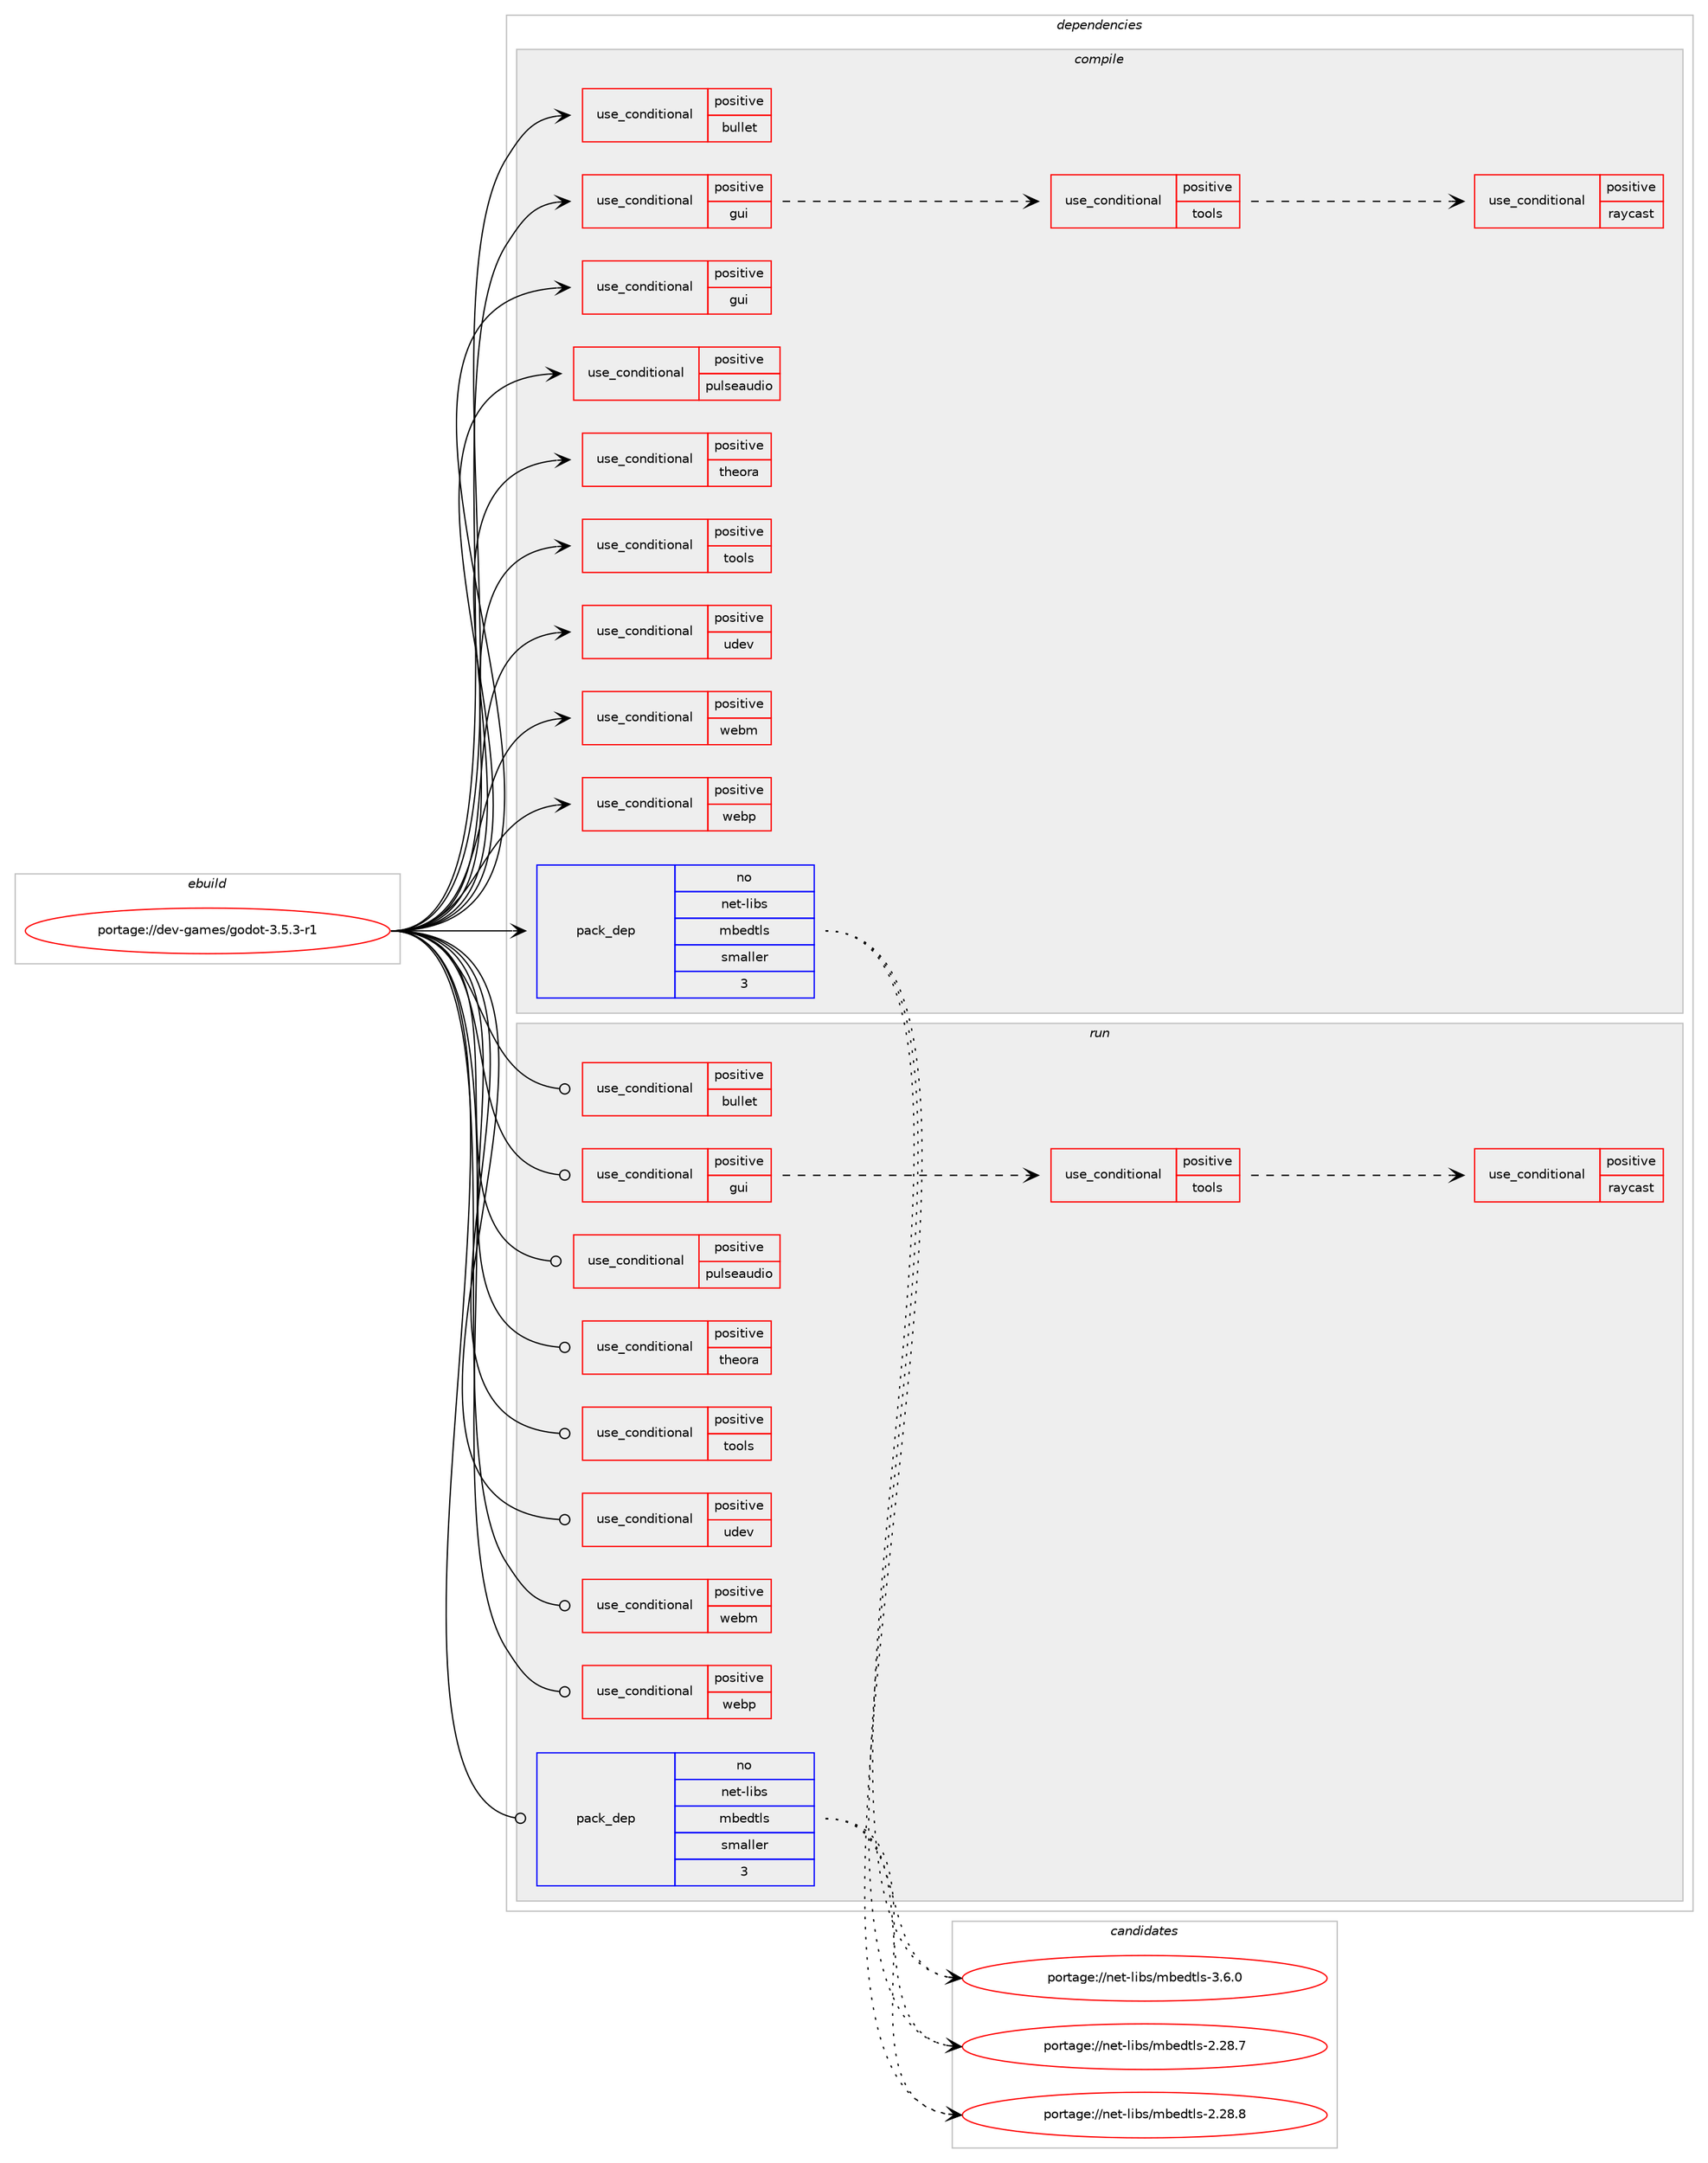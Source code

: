 digraph prolog {

# *************
# Graph options
# *************

newrank=true;
concentrate=true;
compound=true;
graph [rankdir=LR,fontname=Helvetica,fontsize=10,ranksep=1.5];#, ranksep=2.5, nodesep=0.2];
edge  [arrowhead=vee];
node  [fontname=Helvetica,fontsize=10];

# **********
# The ebuild
# **********

subgraph cluster_leftcol {
color=gray;
rank=same;
label=<<i>ebuild</i>>;
id [label="portage://dev-games/godot-3.5.3-r1", color=red, width=4, href="../dev-games/godot-3.5.3-r1.svg"];
}

# ****************
# The dependencies
# ****************

subgraph cluster_midcol {
color=gray;
label=<<i>dependencies</i>>;
subgraph cluster_compile {
fillcolor="#eeeeee";
style=filled;
label=<<i>compile</i>>;
subgraph cond19053 {
dependency33722 [label=<<TABLE BORDER="0" CELLBORDER="1" CELLSPACING="0" CELLPADDING="4"><TR><TD ROWSPAN="3" CELLPADDING="10">use_conditional</TD></TR><TR><TD>positive</TD></TR><TR><TD>bullet</TD></TR></TABLE>>, shape=none, color=red];
# *** BEGIN UNKNOWN DEPENDENCY TYPE (TODO) ***
# dependency33722 -> package_dependency(portage://dev-games/godot-3.5.3-r1,install,no,sci-physics,bullet,none,[,,],any_same_slot,[])
# *** END UNKNOWN DEPENDENCY TYPE (TODO) ***

}
id:e -> dependency33722:w [weight=20,style="solid",arrowhead="vee"];
subgraph cond19054 {
dependency33723 [label=<<TABLE BORDER="0" CELLBORDER="1" CELLSPACING="0" CELLPADDING="4"><TR><TD ROWSPAN="3" CELLPADDING="10">use_conditional</TD></TR><TR><TD>positive</TD></TR><TR><TD>gui</TD></TR></TABLE>>, shape=none, color=red];
# *** BEGIN UNKNOWN DEPENDENCY TYPE (TODO) ***
# dependency33723 -> package_dependency(portage://dev-games/godot-3.5.3-r1,install,no,media-libs,libglvnd,none,[,,],[],[])
# *** END UNKNOWN DEPENDENCY TYPE (TODO) ***

# *** BEGIN UNKNOWN DEPENDENCY TYPE (TODO) ***
# dependency33723 -> package_dependency(portage://dev-games/godot-3.5.3-r1,install,no,x11-libs,libX11,none,[,,],[],[])
# *** END UNKNOWN DEPENDENCY TYPE (TODO) ***

# *** BEGIN UNKNOWN DEPENDENCY TYPE (TODO) ***
# dependency33723 -> package_dependency(portage://dev-games/godot-3.5.3-r1,install,no,x11-libs,libXcursor,none,[,,],[],[])
# *** END UNKNOWN DEPENDENCY TYPE (TODO) ***

# *** BEGIN UNKNOWN DEPENDENCY TYPE (TODO) ***
# dependency33723 -> package_dependency(portage://dev-games/godot-3.5.3-r1,install,no,x11-libs,libXext,none,[,,],[],[])
# *** END UNKNOWN DEPENDENCY TYPE (TODO) ***

# *** BEGIN UNKNOWN DEPENDENCY TYPE (TODO) ***
# dependency33723 -> package_dependency(portage://dev-games/godot-3.5.3-r1,install,no,x11-libs,libXi,none,[,,],[],[])
# *** END UNKNOWN DEPENDENCY TYPE (TODO) ***

# *** BEGIN UNKNOWN DEPENDENCY TYPE (TODO) ***
# dependency33723 -> package_dependency(portage://dev-games/godot-3.5.3-r1,install,no,x11-libs,libXinerama,none,[,,],[],[])
# *** END UNKNOWN DEPENDENCY TYPE (TODO) ***

# *** BEGIN UNKNOWN DEPENDENCY TYPE (TODO) ***
# dependency33723 -> package_dependency(portage://dev-games/godot-3.5.3-r1,install,no,x11-libs,libXrandr,none,[,,],[],[])
# *** END UNKNOWN DEPENDENCY TYPE (TODO) ***

# *** BEGIN UNKNOWN DEPENDENCY TYPE (TODO) ***
# dependency33723 -> package_dependency(portage://dev-games/godot-3.5.3-r1,install,no,x11-libs,libXrender,none,[,,],[],[])
# *** END UNKNOWN DEPENDENCY TYPE (TODO) ***

subgraph cond19055 {
dependency33724 [label=<<TABLE BORDER="0" CELLBORDER="1" CELLSPACING="0" CELLPADDING="4"><TR><TD ROWSPAN="3" CELLPADDING="10">use_conditional</TD></TR><TR><TD>positive</TD></TR><TR><TD>tools</TD></TR></TABLE>>, shape=none, color=red];
subgraph cond19056 {
dependency33725 [label=<<TABLE BORDER="0" CELLBORDER="1" CELLSPACING="0" CELLPADDING="4"><TR><TD ROWSPAN="3" CELLPADDING="10">use_conditional</TD></TR><TR><TD>positive</TD></TR><TR><TD>raycast</TD></TR></TABLE>>, shape=none, color=red];
# *** BEGIN UNKNOWN DEPENDENCY TYPE (TODO) ***
# dependency33725 -> package_dependency(portage://dev-games/godot-3.5.3-r1,install,no,media-libs,embree,none,[,,],[slot(3)],[])
# *** END UNKNOWN DEPENDENCY TYPE (TODO) ***

}
dependency33724:e -> dependency33725:w [weight=20,style="dashed",arrowhead="vee"];
}
dependency33723:e -> dependency33724:w [weight=20,style="dashed",arrowhead="vee"];
}
id:e -> dependency33723:w [weight=20,style="solid",arrowhead="vee"];
subgraph cond19057 {
dependency33726 [label=<<TABLE BORDER="0" CELLBORDER="1" CELLSPACING="0" CELLPADDING="4"><TR><TD ROWSPAN="3" CELLPADDING="10">use_conditional</TD></TR><TR><TD>positive</TD></TR><TR><TD>gui</TD></TR></TABLE>>, shape=none, color=red];
# *** BEGIN UNKNOWN DEPENDENCY TYPE (TODO) ***
# dependency33726 -> package_dependency(portage://dev-games/godot-3.5.3-r1,install,no,x11-base,xorg-proto,none,[,,],[],[])
# *** END UNKNOWN DEPENDENCY TYPE (TODO) ***

}
id:e -> dependency33726:w [weight=20,style="solid",arrowhead="vee"];
subgraph cond19058 {
dependency33727 [label=<<TABLE BORDER="0" CELLBORDER="1" CELLSPACING="0" CELLPADDING="4"><TR><TD ROWSPAN="3" CELLPADDING="10">use_conditional</TD></TR><TR><TD>positive</TD></TR><TR><TD>pulseaudio</TD></TR></TABLE>>, shape=none, color=red];
# *** BEGIN UNKNOWN DEPENDENCY TYPE (TODO) ***
# dependency33727 -> package_dependency(portage://dev-games/godot-3.5.3-r1,install,no,media-libs,libpulse,none,[,,],[],[])
# *** END UNKNOWN DEPENDENCY TYPE (TODO) ***

}
id:e -> dependency33727:w [weight=20,style="solid",arrowhead="vee"];
subgraph cond19059 {
dependency33728 [label=<<TABLE BORDER="0" CELLBORDER="1" CELLSPACING="0" CELLPADDING="4"><TR><TD ROWSPAN="3" CELLPADDING="10">use_conditional</TD></TR><TR><TD>positive</TD></TR><TR><TD>theora</TD></TR></TABLE>>, shape=none, color=red];
# *** BEGIN UNKNOWN DEPENDENCY TYPE (TODO) ***
# dependency33728 -> package_dependency(portage://dev-games/godot-3.5.3-r1,install,no,media-libs,libogg,none,[,,],[],[])
# *** END UNKNOWN DEPENDENCY TYPE (TODO) ***

# *** BEGIN UNKNOWN DEPENDENCY TYPE (TODO) ***
# dependency33728 -> package_dependency(portage://dev-games/godot-3.5.3-r1,install,no,media-libs,libtheora,none,[,,],[],[])
# *** END UNKNOWN DEPENDENCY TYPE (TODO) ***

# *** BEGIN UNKNOWN DEPENDENCY TYPE (TODO) ***
# dependency33728 -> package_dependency(portage://dev-games/godot-3.5.3-r1,install,no,media-libs,libvorbis,none,[,,],[],[])
# *** END UNKNOWN DEPENDENCY TYPE (TODO) ***

}
id:e -> dependency33728:w [weight=20,style="solid",arrowhead="vee"];
subgraph cond19060 {
dependency33729 [label=<<TABLE BORDER="0" CELLBORDER="1" CELLSPACING="0" CELLPADDING="4"><TR><TD ROWSPAN="3" CELLPADDING="10">use_conditional</TD></TR><TR><TD>positive</TD></TR><TR><TD>tools</TD></TR></TABLE>>, shape=none, color=red];
# *** BEGIN UNKNOWN DEPENDENCY TYPE (TODO) ***
# dependency33729 -> package_dependency(portage://dev-games/godot-3.5.3-r1,install,no,app-misc,ca-certificates,none,[,,],[],[])
# *** END UNKNOWN DEPENDENCY TYPE (TODO) ***

}
id:e -> dependency33729:w [weight=20,style="solid",arrowhead="vee"];
subgraph cond19061 {
dependency33730 [label=<<TABLE BORDER="0" CELLBORDER="1" CELLSPACING="0" CELLPADDING="4"><TR><TD ROWSPAN="3" CELLPADDING="10">use_conditional</TD></TR><TR><TD>positive</TD></TR><TR><TD>udev</TD></TR></TABLE>>, shape=none, color=red];
# *** BEGIN UNKNOWN DEPENDENCY TYPE (TODO) ***
# dependency33730 -> package_dependency(portage://dev-games/godot-3.5.3-r1,install,no,virtual,udev,none,[,,],[],[])
# *** END UNKNOWN DEPENDENCY TYPE (TODO) ***

}
id:e -> dependency33730:w [weight=20,style="solid",arrowhead="vee"];
subgraph cond19062 {
dependency33731 [label=<<TABLE BORDER="0" CELLBORDER="1" CELLSPACING="0" CELLPADDING="4"><TR><TD ROWSPAN="3" CELLPADDING="10">use_conditional</TD></TR><TR><TD>positive</TD></TR><TR><TD>webm</TD></TR></TABLE>>, shape=none, color=red];
# *** BEGIN UNKNOWN DEPENDENCY TYPE (TODO) ***
# dependency33731 -> package_dependency(portage://dev-games/godot-3.5.3-r1,install,no,media-libs,libvorbis,none,[,,],[],[])
# *** END UNKNOWN DEPENDENCY TYPE (TODO) ***

# *** BEGIN UNKNOWN DEPENDENCY TYPE (TODO) ***
# dependency33731 -> package_dependency(portage://dev-games/godot-3.5.3-r1,install,no,media-libs,libvpx,none,[,,],any_same_slot,[])
# *** END UNKNOWN DEPENDENCY TYPE (TODO) ***

# *** BEGIN UNKNOWN DEPENDENCY TYPE (TODO) ***
# dependency33731 -> package_dependency(portage://dev-games/godot-3.5.3-r1,install,no,media-libs,opus,none,[,,],[],[])
# *** END UNKNOWN DEPENDENCY TYPE (TODO) ***

}
id:e -> dependency33731:w [weight=20,style="solid",arrowhead="vee"];
subgraph cond19063 {
dependency33732 [label=<<TABLE BORDER="0" CELLBORDER="1" CELLSPACING="0" CELLPADDING="4"><TR><TD ROWSPAN="3" CELLPADDING="10">use_conditional</TD></TR><TR><TD>positive</TD></TR><TR><TD>webp</TD></TR></TABLE>>, shape=none, color=red];
# *** BEGIN UNKNOWN DEPENDENCY TYPE (TODO) ***
# dependency33732 -> package_dependency(portage://dev-games/godot-3.5.3-r1,install,no,media-libs,libwebp,none,[,,],any_same_slot,[])
# *** END UNKNOWN DEPENDENCY TYPE (TODO) ***

}
id:e -> dependency33732:w [weight=20,style="solid",arrowhead="vee"];
# *** BEGIN UNKNOWN DEPENDENCY TYPE (TODO) ***
# id -> package_dependency(portage://dev-games/godot-3.5.3-r1,install,no,app-arch,zstd,none,[,,],any_same_slot,[])
# *** END UNKNOWN DEPENDENCY TYPE (TODO) ***

# *** BEGIN UNKNOWN DEPENDENCY TYPE (TODO) ***
# id -> package_dependency(portage://dev-games/godot-3.5.3-r1,install,no,dev-games,recastnavigation,none,[,,],any_same_slot,[])
# *** END UNKNOWN DEPENDENCY TYPE (TODO) ***

# *** BEGIN UNKNOWN DEPENDENCY TYPE (TODO) ***
# id -> package_dependency(portage://dev-games/godot-3.5.3-r1,install,no,dev-libs,libpcre2,none,[,,],any_same_slot,[use(enable(pcre32),none)])
# *** END UNKNOWN DEPENDENCY TYPE (TODO) ***

# *** BEGIN UNKNOWN DEPENDENCY TYPE (TODO) ***
# id -> package_dependency(portage://dev-games/godot-3.5.3-r1,install,no,media-libs,alsa-lib,none,[,,],[],[])
# *** END UNKNOWN DEPENDENCY TYPE (TODO) ***

# *** BEGIN UNKNOWN DEPENDENCY TYPE (TODO) ***
# id -> package_dependency(portage://dev-games/godot-3.5.3-r1,install,no,media-libs,freetype,none,[,,],[],[use(enable(brotli),none)])
# *** END UNKNOWN DEPENDENCY TYPE (TODO) ***

# *** BEGIN UNKNOWN DEPENDENCY TYPE (TODO) ***
# id -> package_dependency(portage://dev-games/godot-3.5.3-r1,install,no,media-libs,libpng,none,[,,],any_same_slot,[])
# *** END UNKNOWN DEPENDENCY TYPE (TODO) ***

subgraph pack13746 {
dependency33733 [label=<<TABLE BORDER="0" CELLBORDER="1" CELLSPACING="0" CELLPADDING="4" WIDTH="220"><TR><TD ROWSPAN="6" CELLPADDING="30">pack_dep</TD></TR><TR><TD WIDTH="110">no</TD></TR><TR><TD>net-libs</TD></TR><TR><TD>mbedtls</TD></TR><TR><TD>smaller</TD></TR><TR><TD>3</TD></TR></TABLE>>, shape=none, color=blue];
}
id:e -> dependency33733:w [weight=20,style="solid",arrowhead="vee"];
# *** BEGIN UNKNOWN DEPENDENCY TYPE (TODO) ***
# id -> package_dependency(portage://dev-games/godot-3.5.3-r1,install,no,net-libs,wslay,none,[,,],[],[])
# *** END UNKNOWN DEPENDENCY TYPE (TODO) ***

# *** BEGIN UNKNOWN DEPENDENCY TYPE (TODO) ***
# id -> package_dependency(portage://dev-games/godot-3.5.3-r1,install,no,sys-libs,zlib,none,[,,],any_same_slot,[])
# *** END UNKNOWN DEPENDENCY TYPE (TODO) ***

}
subgraph cluster_compileandrun {
fillcolor="#eeeeee";
style=filled;
label=<<i>compile and run</i>>;
}
subgraph cluster_run {
fillcolor="#eeeeee";
style=filled;
label=<<i>run</i>>;
subgraph cond19064 {
dependency33734 [label=<<TABLE BORDER="0" CELLBORDER="1" CELLSPACING="0" CELLPADDING="4"><TR><TD ROWSPAN="3" CELLPADDING="10">use_conditional</TD></TR><TR><TD>positive</TD></TR><TR><TD>bullet</TD></TR></TABLE>>, shape=none, color=red];
# *** BEGIN UNKNOWN DEPENDENCY TYPE (TODO) ***
# dependency33734 -> package_dependency(portage://dev-games/godot-3.5.3-r1,run,no,sci-physics,bullet,none,[,,],any_same_slot,[])
# *** END UNKNOWN DEPENDENCY TYPE (TODO) ***

}
id:e -> dependency33734:w [weight=20,style="solid",arrowhead="odot"];
subgraph cond19065 {
dependency33735 [label=<<TABLE BORDER="0" CELLBORDER="1" CELLSPACING="0" CELLPADDING="4"><TR><TD ROWSPAN="3" CELLPADDING="10">use_conditional</TD></TR><TR><TD>positive</TD></TR><TR><TD>gui</TD></TR></TABLE>>, shape=none, color=red];
# *** BEGIN UNKNOWN DEPENDENCY TYPE (TODO) ***
# dependency33735 -> package_dependency(portage://dev-games/godot-3.5.3-r1,run,no,media-libs,libglvnd,none,[,,],[],[])
# *** END UNKNOWN DEPENDENCY TYPE (TODO) ***

# *** BEGIN UNKNOWN DEPENDENCY TYPE (TODO) ***
# dependency33735 -> package_dependency(portage://dev-games/godot-3.5.3-r1,run,no,x11-libs,libX11,none,[,,],[],[])
# *** END UNKNOWN DEPENDENCY TYPE (TODO) ***

# *** BEGIN UNKNOWN DEPENDENCY TYPE (TODO) ***
# dependency33735 -> package_dependency(portage://dev-games/godot-3.5.3-r1,run,no,x11-libs,libXcursor,none,[,,],[],[])
# *** END UNKNOWN DEPENDENCY TYPE (TODO) ***

# *** BEGIN UNKNOWN DEPENDENCY TYPE (TODO) ***
# dependency33735 -> package_dependency(portage://dev-games/godot-3.5.3-r1,run,no,x11-libs,libXext,none,[,,],[],[])
# *** END UNKNOWN DEPENDENCY TYPE (TODO) ***

# *** BEGIN UNKNOWN DEPENDENCY TYPE (TODO) ***
# dependency33735 -> package_dependency(portage://dev-games/godot-3.5.3-r1,run,no,x11-libs,libXi,none,[,,],[],[])
# *** END UNKNOWN DEPENDENCY TYPE (TODO) ***

# *** BEGIN UNKNOWN DEPENDENCY TYPE (TODO) ***
# dependency33735 -> package_dependency(portage://dev-games/godot-3.5.3-r1,run,no,x11-libs,libXinerama,none,[,,],[],[])
# *** END UNKNOWN DEPENDENCY TYPE (TODO) ***

# *** BEGIN UNKNOWN DEPENDENCY TYPE (TODO) ***
# dependency33735 -> package_dependency(portage://dev-games/godot-3.5.3-r1,run,no,x11-libs,libXrandr,none,[,,],[],[])
# *** END UNKNOWN DEPENDENCY TYPE (TODO) ***

# *** BEGIN UNKNOWN DEPENDENCY TYPE (TODO) ***
# dependency33735 -> package_dependency(portage://dev-games/godot-3.5.3-r1,run,no,x11-libs,libXrender,none,[,,],[],[])
# *** END UNKNOWN DEPENDENCY TYPE (TODO) ***

subgraph cond19066 {
dependency33736 [label=<<TABLE BORDER="0" CELLBORDER="1" CELLSPACING="0" CELLPADDING="4"><TR><TD ROWSPAN="3" CELLPADDING="10">use_conditional</TD></TR><TR><TD>positive</TD></TR><TR><TD>tools</TD></TR></TABLE>>, shape=none, color=red];
subgraph cond19067 {
dependency33737 [label=<<TABLE BORDER="0" CELLBORDER="1" CELLSPACING="0" CELLPADDING="4"><TR><TD ROWSPAN="3" CELLPADDING="10">use_conditional</TD></TR><TR><TD>positive</TD></TR><TR><TD>raycast</TD></TR></TABLE>>, shape=none, color=red];
# *** BEGIN UNKNOWN DEPENDENCY TYPE (TODO) ***
# dependency33737 -> package_dependency(portage://dev-games/godot-3.5.3-r1,run,no,media-libs,embree,none,[,,],[slot(3)],[])
# *** END UNKNOWN DEPENDENCY TYPE (TODO) ***

}
dependency33736:e -> dependency33737:w [weight=20,style="dashed",arrowhead="vee"];
}
dependency33735:e -> dependency33736:w [weight=20,style="dashed",arrowhead="vee"];
}
id:e -> dependency33735:w [weight=20,style="solid",arrowhead="odot"];
subgraph cond19068 {
dependency33738 [label=<<TABLE BORDER="0" CELLBORDER="1" CELLSPACING="0" CELLPADDING="4"><TR><TD ROWSPAN="3" CELLPADDING="10">use_conditional</TD></TR><TR><TD>positive</TD></TR><TR><TD>pulseaudio</TD></TR></TABLE>>, shape=none, color=red];
# *** BEGIN UNKNOWN DEPENDENCY TYPE (TODO) ***
# dependency33738 -> package_dependency(portage://dev-games/godot-3.5.3-r1,run,no,media-libs,libpulse,none,[,,],[],[])
# *** END UNKNOWN DEPENDENCY TYPE (TODO) ***

}
id:e -> dependency33738:w [weight=20,style="solid",arrowhead="odot"];
subgraph cond19069 {
dependency33739 [label=<<TABLE BORDER="0" CELLBORDER="1" CELLSPACING="0" CELLPADDING="4"><TR><TD ROWSPAN="3" CELLPADDING="10">use_conditional</TD></TR><TR><TD>positive</TD></TR><TR><TD>theora</TD></TR></TABLE>>, shape=none, color=red];
# *** BEGIN UNKNOWN DEPENDENCY TYPE (TODO) ***
# dependency33739 -> package_dependency(portage://dev-games/godot-3.5.3-r1,run,no,media-libs,libogg,none,[,,],[],[])
# *** END UNKNOWN DEPENDENCY TYPE (TODO) ***

# *** BEGIN UNKNOWN DEPENDENCY TYPE (TODO) ***
# dependency33739 -> package_dependency(portage://dev-games/godot-3.5.3-r1,run,no,media-libs,libtheora,none,[,,],[],[])
# *** END UNKNOWN DEPENDENCY TYPE (TODO) ***

# *** BEGIN UNKNOWN DEPENDENCY TYPE (TODO) ***
# dependency33739 -> package_dependency(portage://dev-games/godot-3.5.3-r1,run,no,media-libs,libvorbis,none,[,,],[],[])
# *** END UNKNOWN DEPENDENCY TYPE (TODO) ***

}
id:e -> dependency33739:w [weight=20,style="solid",arrowhead="odot"];
subgraph cond19070 {
dependency33740 [label=<<TABLE BORDER="0" CELLBORDER="1" CELLSPACING="0" CELLPADDING="4"><TR><TD ROWSPAN="3" CELLPADDING="10">use_conditional</TD></TR><TR><TD>positive</TD></TR><TR><TD>tools</TD></TR></TABLE>>, shape=none, color=red];
# *** BEGIN UNKNOWN DEPENDENCY TYPE (TODO) ***
# dependency33740 -> package_dependency(portage://dev-games/godot-3.5.3-r1,run,no,app-misc,ca-certificates,none,[,,],[],[])
# *** END UNKNOWN DEPENDENCY TYPE (TODO) ***

}
id:e -> dependency33740:w [weight=20,style="solid",arrowhead="odot"];
subgraph cond19071 {
dependency33741 [label=<<TABLE BORDER="0" CELLBORDER="1" CELLSPACING="0" CELLPADDING="4"><TR><TD ROWSPAN="3" CELLPADDING="10">use_conditional</TD></TR><TR><TD>positive</TD></TR><TR><TD>udev</TD></TR></TABLE>>, shape=none, color=red];
# *** BEGIN UNKNOWN DEPENDENCY TYPE (TODO) ***
# dependency33741 -> package_dependency(portage://dev-games/godot-3.5.3-r1,run,no,virtual,udev,none,[,,],[],[])
# *** END UNKNOWN DEPENDENCY TYPE (TODO) ***

}
id:e -> dependency33741:w [weight=20,style="solid",arrowhead="odot"];
subgraph cond19072 {
dependency33742 [label=<<TABLE BORDER="0" CELLBORDER="1" CELLSPACING="0" CELLPADDING="4"><TR><TD ROWSPAN="3" CELLPADDING="10">use_conditional</TD></TR><TR><TD>positive</TD></TR><TR><TD>webm</TD></TR></TABLE>>, shape=none, color=red];
# *** BEGIN UNKNOWN DEPENDENCY TYPE (TODO) ***
# dependency33742 -> package_dependency(portage://dev-games/godot-3.5.3-r1,run,no,media-libs,libvorbis,none,[,,],[],[])
# *** END UNKNOWN DEPENDENCY TYPE (TODO) ***

# *** BEGIN UNKNOWN DEPENDENCY TYPE (TODO) ***
# dependency33742 -> package_dependency(portage://dev-games/godot-3.5.3-r1,run,no,media-libs,libvpx,none,[,,],any_same_slot,[])
# *** END UNKNOWN DEPENDENCY TYPE (TODO) ***

# *** BEGIN UNKNOWN DEPENDENCY TYPE (TODO) ***
# dependency33742 -> package_dependency(portage://dev-games/godot-3.5.3-r1,run,no,media-libs,opus,none,[,,],[],[])
# *** END UNKNOWN DEPENDENCY TYPE (TODO) ***

}
id:e -> dependency33742:w [weight=20,style="solid",arrowhead="odot"];
subgraph cond19073 {
dependency33743 [label=<<TABLE BORDER="0" CELLBORDER="1" CELLSPACING="0" CELLPADDING="4"><TR><TD ROWSPAN="3" CELLPADDING="10">use_conditional</TD></TR><TR><TD>positive</TD></TR><TR><TD>webp</TD></TR></TABLE>>, shape=none, color=red];
# *** BEGIN UNKNOWN DEPENDENCY TYPE (TODO) ***
# dependency33743 -> package_dependency(portage://dev-games/godot-3.5.3-r1,run,no,media-libs,libwebp,none,[,,],any_same_slot,[])
# *** END UNKNOWN DEPENDENCY TYPE (TODO) ***

}
id:e -> dependency33743:w [weight=20,style="solid",arrowhead="odot"];
# *** BEGIN UNKNOWN DEPENDENCY TYPE (TODO) ***
# id -> package_dependency(portage://dev-games/godot-3.5.3-r1,run,no,app-arch,zstd,none,[,,],any_same_slot,[])
# *** END UNKNOWN DEPENDENCY TYPE (TODO) ***

# *** BEGIN UNKNOWN DEPENDENCY TYPE (TODO) ***
# id -> package_dependency(portage://dev-games/godot-3.5.3-r1,run,no,dev-games,recastnavigation,none,[,,],any_same_slot,[])
# *** END UNKNOWN DEPENDENCY TYPE (TODO) ***

# *** BEGIN UNKNOWN DEPENDENCY TYPE (TODO) ***
# id -> package_dependency(portage://dev-games/godot-3.5.3-r1,run,no,dev-libs,libpcre2,none,[,,],any_same_slot,[use(enable(pcre32),none)])
# *** END UNKNOWN DEPENDENCY TYPE (TODO) ***

# *** BEGIN UNKNOWN DEPENDENCY TYPE (TODO) ***
# id -> package_dependency(portage://dev-games/godot-3.5.3-r1,run,no,media-libs,alsa-lib,none,[,,],[],[])
# *** END UNKNOWN DEPENDENCY TYPE (TODO) ***

# *** BEGIN UNKNOWN DEPENDENCY TYPE (TODO) ***
# id -> package_dependency(portage://dev-games/godot-3.5.3-r1,run,no,media-libs,freetype,none,[,,],[],[use(enable(brotli),none)])
# *** END UNKNOWN DEPENDENCY TYPE (TODO) ***

# *** BEGIN UNKNOWN DEPENDENCY TYPE (TODO) ***
# id -> package_dependency(portage://dev-games/godot-3.5.3-r1,run,no,media-libs,libpng,none,[,,],any_same_slot,[])
# *** END UNKNOWN DEPENDENCY TYPE (TODO) ***

subgraph pack13747 {
dependency33744 [label=<<TABLE BORDER="0" CELLBORDER="1" CELLSPACING="0" CELLPADDING="4" WIDTH="220"><TR><TD ROWSPAN="6" CELLPADDING="30">pack_dep</TD></TR><TR><TD WIDTH="110">no</TD></TR><TR><TD>net-libs</TD></TR><TR><TD>mbedtls</TD></TR><TR><TD>smaller</TD></TR><TR><TD>3</TD></TR></TABLE>>, shape=none, color=blue];
}
id:e -> dependency33744:w [weight=20,style="solid",arrowhead="odot"];
# *** BEGIN UNKNOWN DEPENDENCY TYPE (TODO) ***
# id -> package_dependency(portage://dev-games/godot-3.5.3-r1,run,no,net-libs,wslay,none,[,,],[],[])
# *** END UNKNOWN DEPENDENCY TYPE (TODO) ***

# *** BEGIN UNKNOWN DEPENDENCY TYPE (TODO) ***
# id -> package_dependency(portage://dev-games/godot-3.5.3-r1,run,no,sys-libs,zlib,none,[,,],any_same_slot,[])
# *** END UNKNOWN DEPENDENCY TYPE (TODO) ***

}
}

# **************
# The candidates
# **************

subgraph cluster_choices {
rank=same;
color=gray;
label=<<i>candidates</i>>;

subgraph choice13746 {
color=black;
nodesep=1;
choice1101011164510810598115471099810110011610811545504650564655 [label="portage://net-libs/mbedtls-2.28.7", color=red, width=4,href="../net-libs/mbedtls-2.28.7.svg"];
choice1101011164510810598115471099810110011610811545504650564656 [label="portage://net-libs/mbedtls-2.28.8", color=red, width=4,href="../net-libs/mbedtls-2.28.8.svg"];
choice11010111645108105981154710998101100116108115455146544648 [label="portage://net-libs/mbedtls-3.6.0", color=red, width=4,href="../net-libs/mbedtls-3.6.0.svg"];
dependency33733:e -> choice1101011164510810598115471099810110011610811545504650564655:w [style=dotted,weight="100"];
dependency33733:e -> choice1101011164510810598115471099810110011610811545504650564656:w [style=dotted,weight="100"];
dependency33733:e -> choice11010111645108105981154710998101100116108115455146544648:w [style=dotted,weight="100"];
}
subgraph choice13747 {
color=black;
nodesep=1;
choice1101011164510810598115471099810110011610811545504650564655 [label="portage://net-libs/mbedtls-2.28.7", color=red, width=4,href="../net-libs/mbedtls-2.28.7.svg"];
choice1101011164510810598115471099810110011610811545504650564656 [label="portage://net-libs/mbedtls-2.28.8", color=red, width=4,href="../net-libs/mbedtls-2.28.8.svg"];
choice11010111645108105981154710998101100116108115455146544648 [label="portage://net-libs/mbedtls-3.6.0", color=red, width=4,href="../net-libs/mbedtls-3.6.0.svg"];
dependency33744:e -> choice1101011164510810598115471099810110011610811545504650564655:w [style=dotted,weight="100"];
dependency33744:e -> choice1101011164510810598115471099810110011610811545504650564656:w [style=dotted,weight="100"];
dependency33744:e -> choice11010111645108105981154710998101100116108115455146544648:w [style=dotted,weight="100"];
}
}

}

